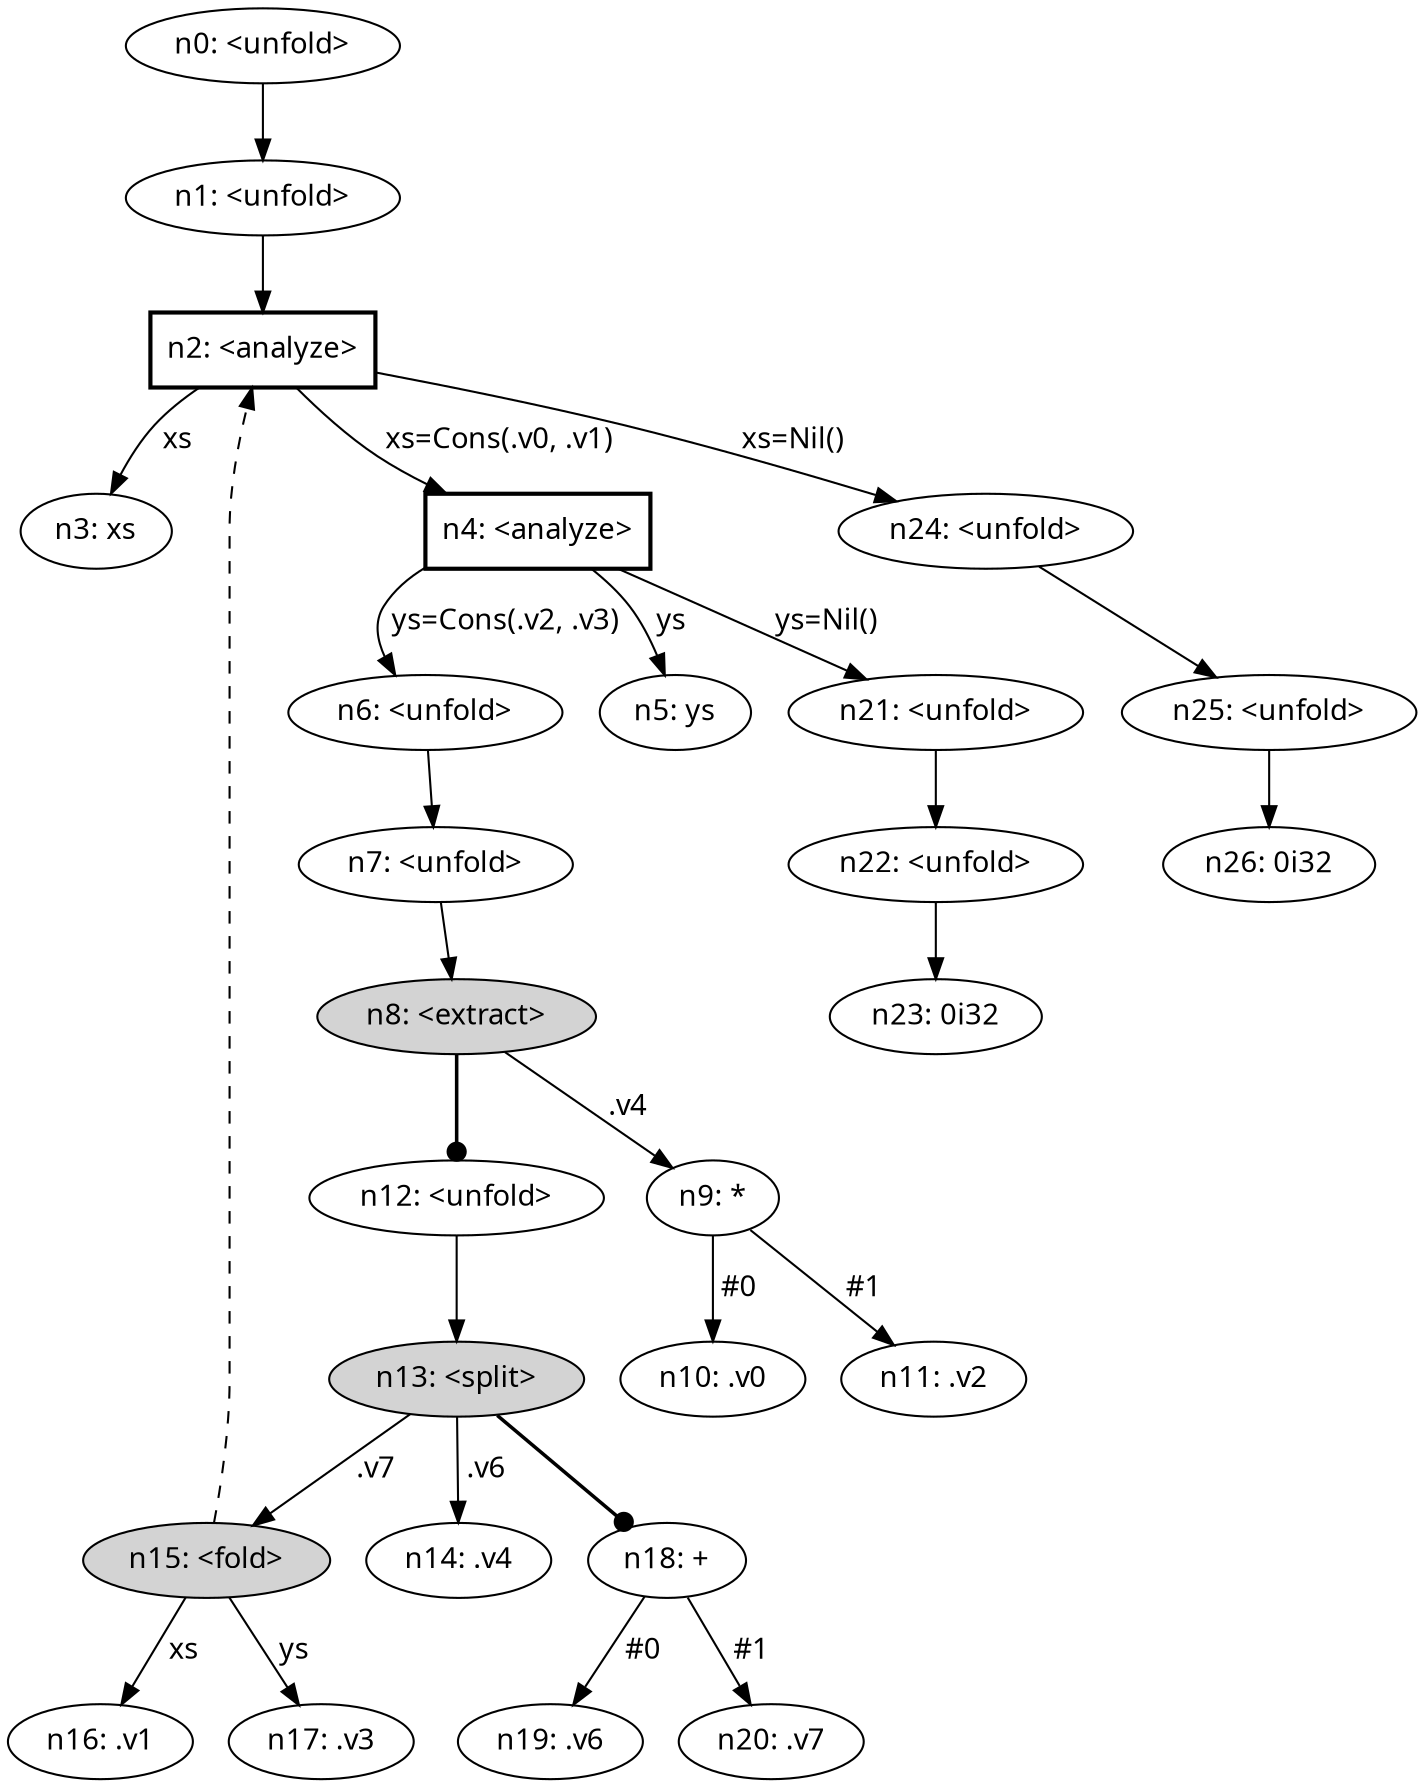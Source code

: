 digraph {
    node [fontname="bold helvetica"];
    edge [fontname="bold helvetica"];
    n0 [label="n0: <unfold>"];
    n1 [label="n1: <unfold>"];
    n0 -> n1;
    n2 [label="n2: <analyze>"] [shape=box style=bold];
    n1 -> n2;
    n3 [label="n3: xs"];
    n2 -> n3 [label=" xs "];
    n4 [label="n4: <analyze>"] [shape=box style=bold];
    n2 -> n4 [label=" xs=Cons(.v0, .v1) "];
    n5 [label="n5: ys"];
    n4 -> n5 [label=" ys "];
    n6 [label="n6: <unfold>"];
    n4 -> n6 [label=" ys=Cons(.v2, .v3) "];
    n7 [label="n7: <unfold>"];
    n6 -> n7;
    n8 [label="n8: <extract>"] [style=filled];
    n7 -> n8;
    n9 [label="n9: *"];
    n8 -> n9 [label=" .v4 "];
    n10 [label="n10: .v0"];
    n9 -> n10 [label=" #0 "];
    n11 [label="n11: .v2"];
    n9 -> n11 [label=" #1 "];
    n12 [label="n12: <unfold>"];
    n8 -> n12 [penwidth=1.7 arrowhead=dot];
    n13 [label="n13: <split>"] [style=filled];
    n12 -> n13;
    n14 [label="n14: .v4"];
    n13 -> n14 [label=" .v6 "];
    n15 [label="n15: <fold>"] [style=filled];
    n13 -> n15 [label=" .v7 "];
    n15 -> n2 [style=dashed];
    n16 [label="n16: .v1"];
    n15 -> n16 [label=" xs "];
    n17 [label="n17: .v3"];
    n15 -> n17 [label=" ys "];
    n18 [label="n18: +"];
    n13 -> n18 [penwidth=1.7 arrowhead=dot];
    n19 [label="n19: .v6"];
    n18 -> n19 [label=" #0 "];
    n20 [label="n20: .v7"];
    n18 -> n20 [label=" #1 "];
    n21 [label="n21: <unfold>"];
    n4 -> n21 [label=" ys=Nil() "];
    n22 [label="n22: <unfold>"];
    n21 -> n22;
    n23 [label="n23: 0i32"];
    n22 -> n23;
    n24 [label="n24: <unfold>"];
    n2 -> n24 [label=" xs=Nil() "];
    n25 [label="n25: <unfold>"];
    n24 -> n25;
    n26 [label="n26: 0i32"];
    n25 -> n26;
}
